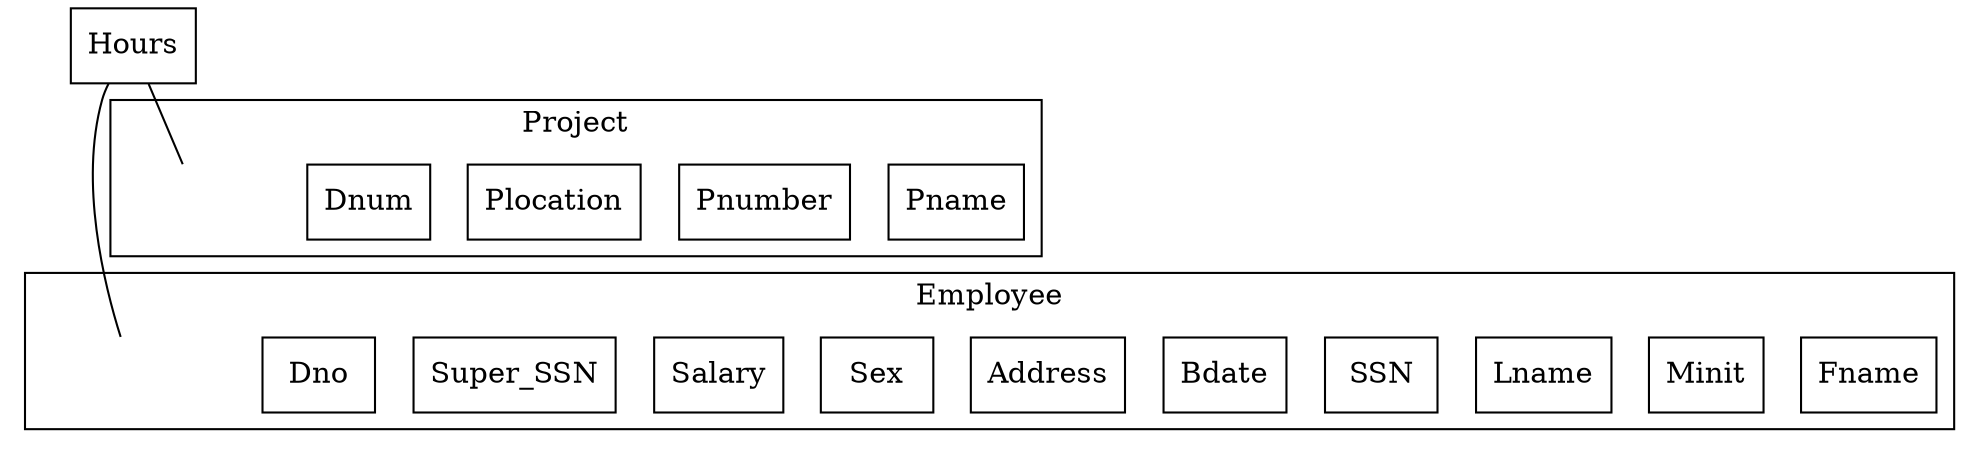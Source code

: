 graph G {
    node [shape="rectangle"];
    edge [arrowhead=vee, arrowtail=vee];

    subgraph cluster_employee {
        edge [arrowhead=vee, arrowtail=vee];
        label = "Employee";
        rankdir = "TB";
        Fname;
        Minit;
        Lname;
        SSN;
        Bdate;
        Address;
        Sex;
        Salary;
        Super_SSN;
        Dno;
        Employee [style="invis"];
    }

    subgraph cluster_project {
        edge [arrowhead=vee, arrowtail=vee];
        label = "Project";
        Pname;
        Pnumber;
        Plocation;
        Dnum;

        Project [style="invis"];
    }

    //Project -- Hours;
    //Employee -- Hours;
    Hours -- Employee;
    Hours -- Project;

    //Employee -- Project [style="invis"];
    Project -- Employee [style="invis"];

}
